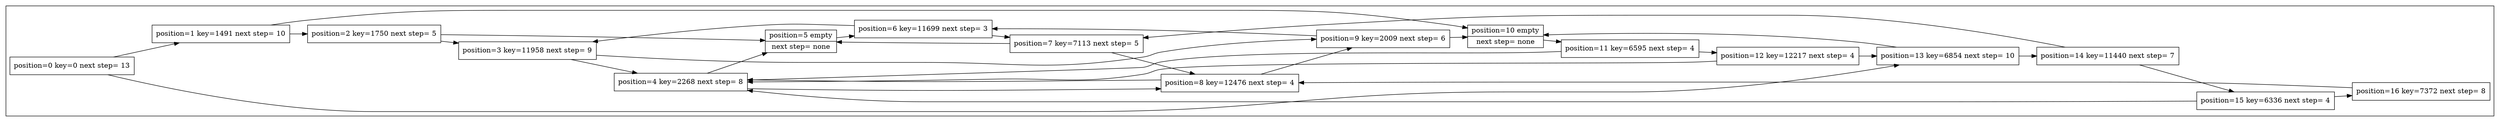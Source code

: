 digraph g {graph [ rankdir="LR"];Subgraph cluster{n0 [label="{position=0 key=0 next step= 13 }" shape = "record"];
n1 [label="{position=1 key=1491 next step= 10 }" shape = "record"];
n2 [label="{position=2 key=1750 next step= 5 }" shape = "record"];
n3 [label="{position=3 key=11958 next step= 9 }" shape = "record"];
n4 [label="{position=4 key=2268 next step= 8 }" shape = "record"];
n5 [label="position=5 empty|next step= none }" shape = "record"];
n6 [label="{position=6 key=11699 next step= 3 }" shape = "record"];
n7 [label="{position=7 key=7113 next step= 5 }" shape = "record"];
n8 [label="{position=8 key=12476 next step= 4 }" shape = "record"];
n9 [label="{position=9 key=2009 next step= 6 }" shape = "record"];
n10 [label="position=10 empty|next step= none }" shape = "record"];
n11 [label="{position=11 key=6595 next step= 4 }" shape = "record"];
n12 [label="{position=12 key=12217 next step= 4 }" shape = "record"];
n13 [label="{position=13 key=6854 next step= 10 }" shape = "record"];
n14 [label="{position=14 key=11440 next step= 7 }" shape = "record"];
n15 [label="{position=15 key=6336 next step= 4 }" shape = "record"];
n16 [label="{position=16 key=7372 next step= 8 }" shape = "record"];
n0->n1;n1->n2;n2->n3;n3->n4;n4->n5;n5->n6;n6->n7;n7->n8;n8->n9;n9->n10;n10->n11;n11->n12;n12->n13;n13->n14;n14->n15;n15->n16;n0->n13;n1->n10;n2->n5;n3->n9;n4->n8;n6->n3;n7->n5;n8->n4;n9->n6;n11->n4;n12->n4;n13->n10;n14->n7;n15->n4;n16->n8;}}

